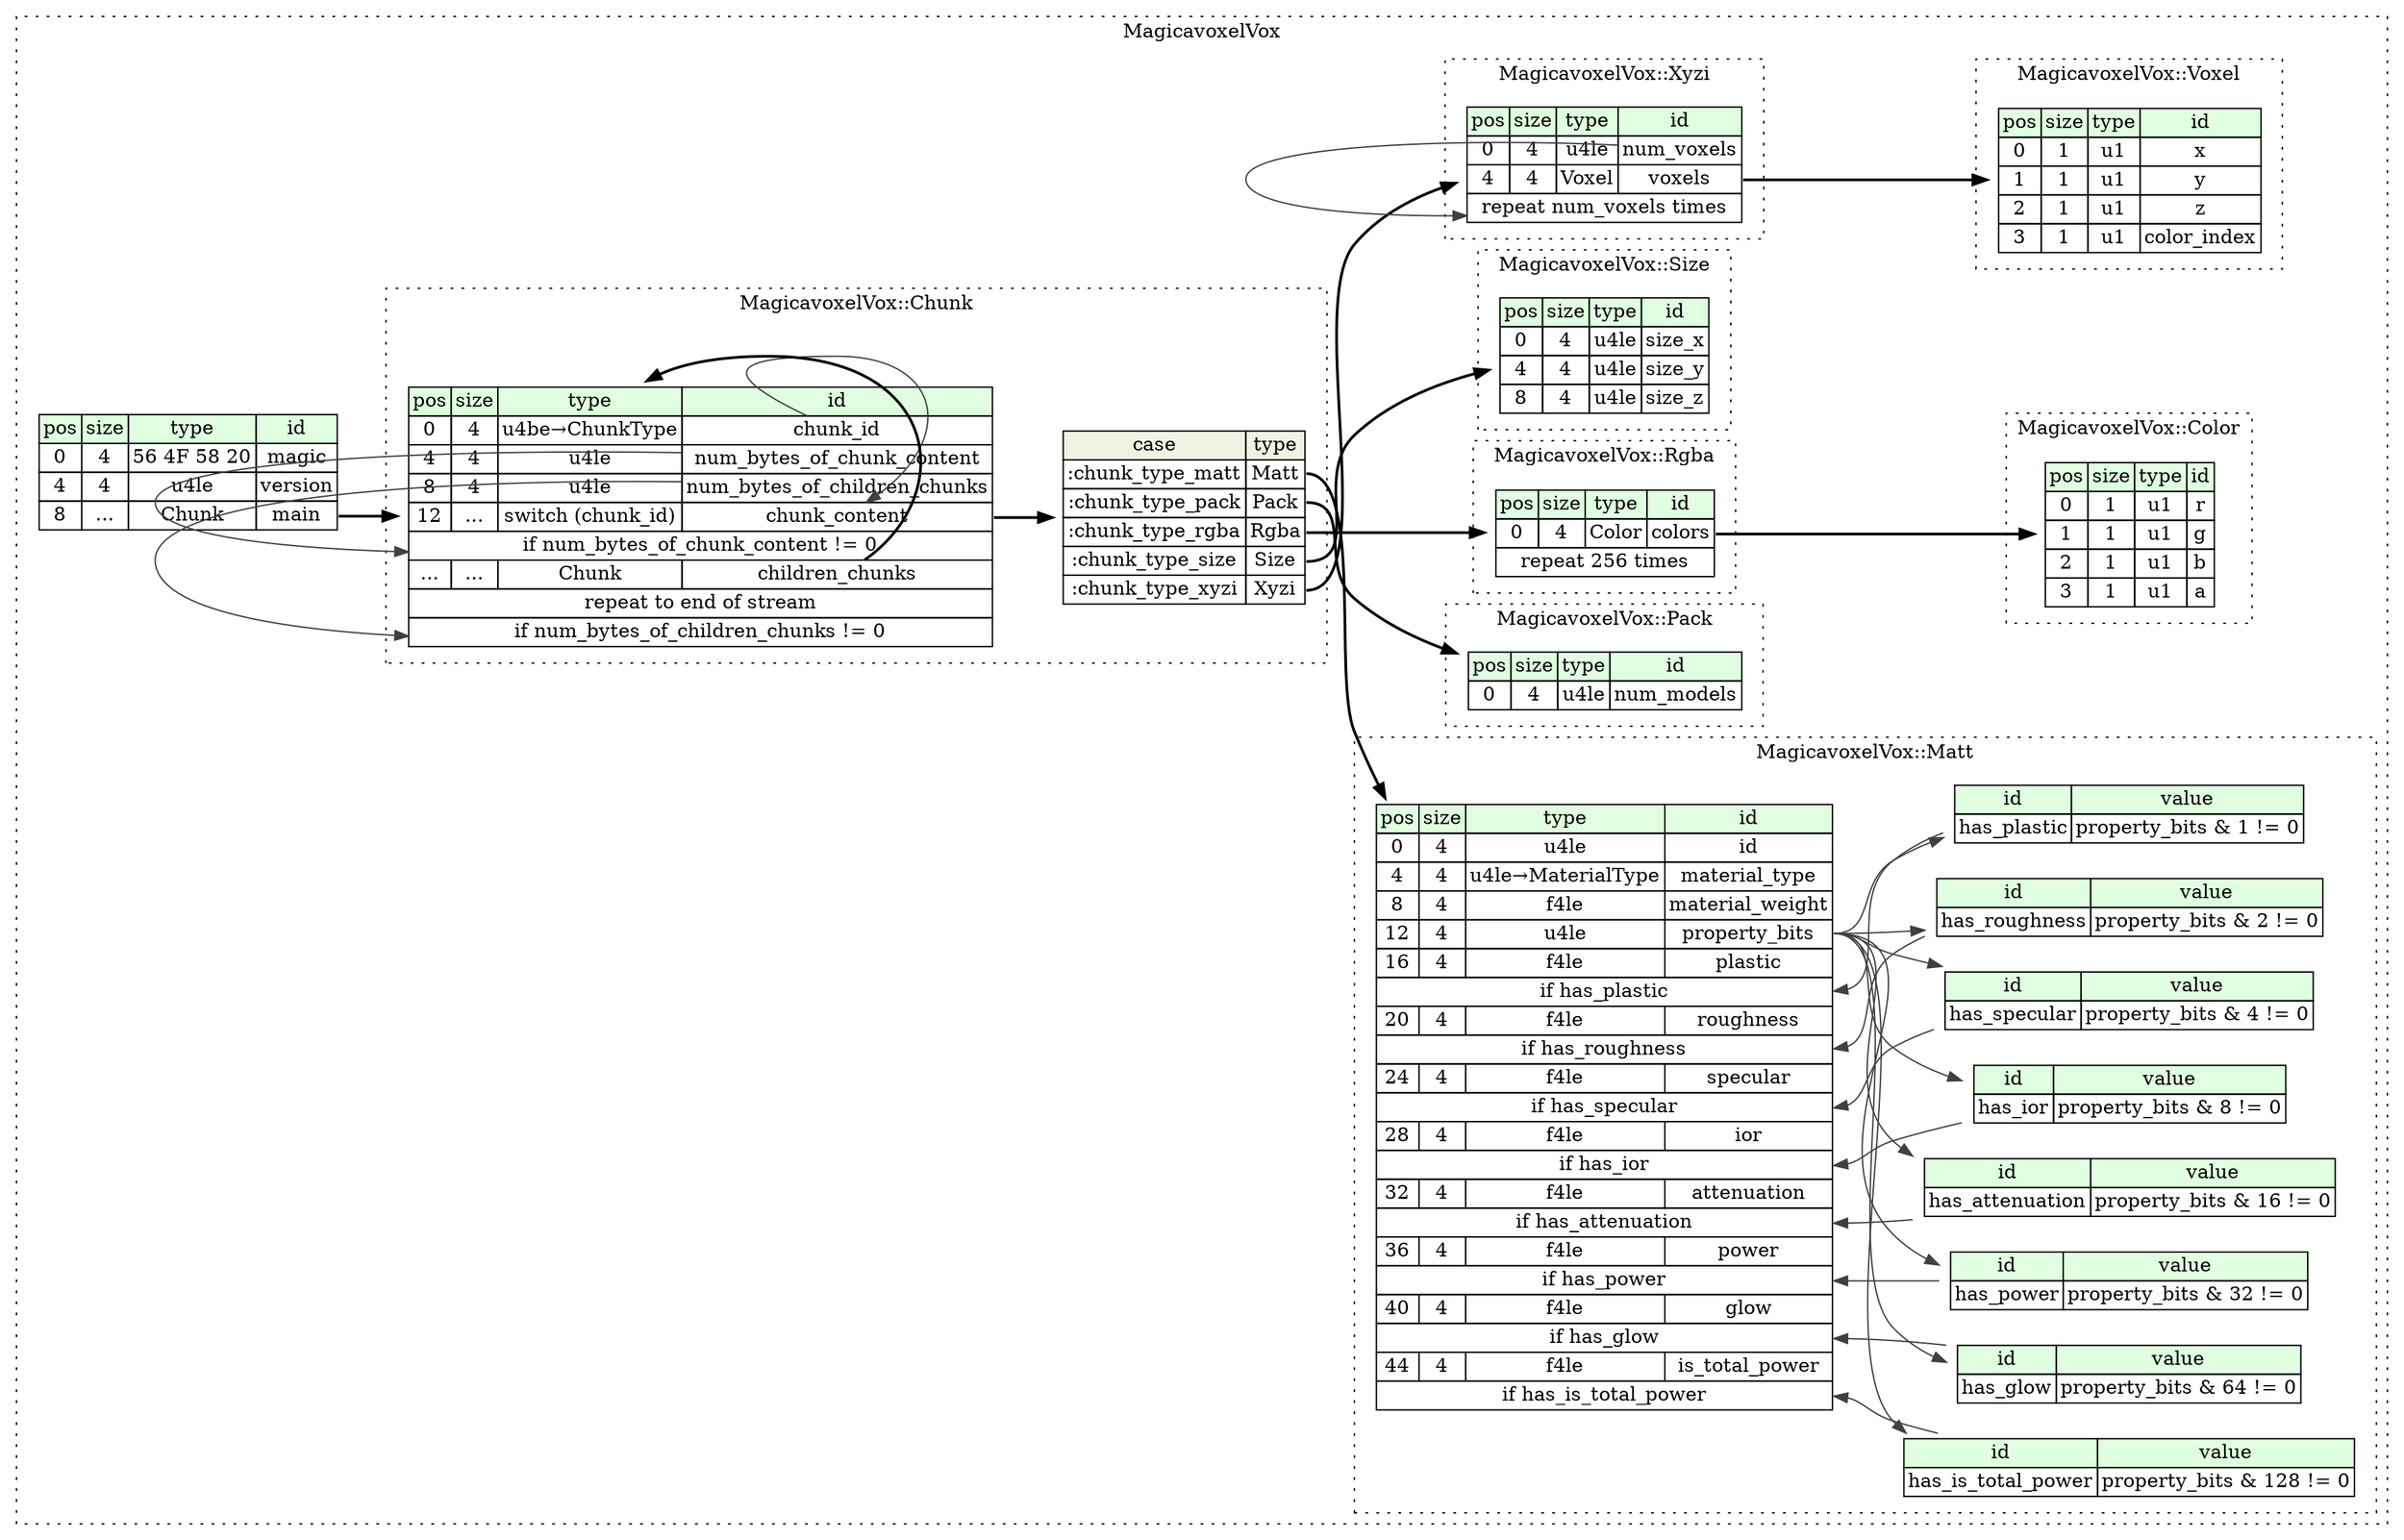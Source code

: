 digraph {
	rankdir=LR;
	node [shape=plaintext];
	subgraph cluster__magicavoxel_vox {
		label="MagicavoxelVox";
		graph[style=dotted];

		magicavoxel_vox__seq [label=<<TABLE BORDER="0" CELLBORDER="1" CELLSPACING="0">
			<TR><TD BGCOLOR="#E0FFE0">pos</TD><TD BGCOLOR="#E0FFE0">size</TD><TD BGCOLOR="#E0FFE0">type</TD><TD BGCOLOR="#E0FFE0">id</TD></TR>
			<TR><TD PORT="magic_pos">0</TD><TD PORT="magic_size">4</TD><TD>56 4F 58 20</TD><TD PORT="magic_type">magic</TD></TR>
			<TR><TD PORT="version_pos">4</TD><TD PORT="version_size">4</TD><TD>u4le</TD><TD PORT="version_type">version</TD></TR>
			<TR><TD PORT="main_pos">8</TD><TD PORT="main_size">...</TD><TD>Chunk</TD><TD PORT="main_type">main</TD></TR>
		</TABLE>>];
		subgraph cluster__chunk {
			label="MagicavoxelVox::Chunk";
			graph[style=dotted];

			chunk__seq [label=<<TABLE BORDER="0" CELLBORDER="1" CELLSPACING="0">
				<TR><TD BGCOLOR="#E0FFE0">pos</TD><TD BGCOLOR="#E0FFE0">size</TD><TD BGCOLOR="#E0FFE0">type</TD><TD BGCOLOR="#E0FFE0">id</TD></TR>
				<TR><TD PORT="chunk_id_pos">0</TD><TD PORT="chunk_id_size">4</TD><TD>u4be→ChunkType</TD><TD PORT="chunk_id_type">chunk_id</TD></TR>
				<TR><TD PORT="num_bytes_of_chunk_content_pos">4</TD><TD PORT="num_bytes_of_chunk_content_size">4</TD><TD>u4le</TD><TD PORT="num_bytes_of_chunk_content_type">num_bytes_of_chunk_content</TD></TR>
				<TR><TD PORT="num_bytes_of_children_chunks_pos">8</TD><TD PORT="num_bytes_of_children_chunks_size">4</TD><TD>u4le</TD><TD PORT="num_bytes_of_children_chunks_type">num_bytes_of_children_chunks</TD></TR>
				<TR><TD PORT="chunk_content_pos">12</TD><TD PORT="chunk_content_size">...</TD><TD>switch (chunk_id)</TD><TD PORT="chunk_content_type">chunk_content</TD></TR>
				<TR><TD COLSPAN="4" PORT="chunk_content__if">if num_bytes_of_chunk_content != 0</TD></TR>
				<TR><TD PORT="children_chunks_pos">...</TD><TD PORT="children_chunks_size">...</TD><TD>Chunk</TD><TD PORT="children_chunks_type">children_chunks</TD></TR>
				<TR><TD COLSPAN="4" PORT="children_chunks__repeat">repeat to end of stream</TD></TR>
				<TR><TD COLSPAN="4" PORT="children_chunks__if">if num_bytes_of_children_chunks != 0</TD></TR>
			</TABLE>>];
chunk__seq_chunk_content_switch [label=<<TABLE BORDER="0" CELLBORDER="1" CELLSPACING="0">
	<TR><TD BGCOLOR="#F0F2E4">case</TD><TD BGCOLOR="#F0F2E4">type</TD></TR>
	<TR><TD>:chunk_type_matt</TD><TD PORT="case0">Matt</TD></TR>
	<TR><TD>:chunk_type_pack</TD><TD PORT="case1">Pack</TD></TR>
	<TR><TD>:chunk_type_rgba</TD><TD PORT="case2">Rgba</TD></TR>
	<TR><TD>:chunk_type_size</TD><TD PORT="case3">Size</TD></TR>
	<TR><TD>:chunk_type_xyzi</TD><TD PORT="case4">Xyzi</TD></TR>
</TABLE>>];
		}
		subgraph cluster__color {
			label="MagicavoxelVox::Color";
			graph[style=dotted];

			color__seq [label=<<TABLE BORDER="0" CELLBORDER="1" CELLSPACING="0">
				<TR><TD BGCOLOR="#E0FFE0">pos</TD><TD BGCOLOR="#E0FFE0">size</TD><TD BGCOLOR="#E0FFE0">type</TD><TD BGCOLOR="#E0FFE0">id</TD></TR>
				<TR><TD PORT="r_pos">0</TD><TD PORT="r_size">1</TD><TD>u1</TD><TD PORT="r_type">r</TD></TR>
				<TR><TD PORT="g_pos">1</TD><TD PORT="g_size">1</TD><TD>u1</TD><TD PORT="g_type">g</TD></TR>
				<TR><TD PORT="b_pos">2</TD><TD PORT="b_size">1</TD><TD>u1</TD><TD PORT="b_type">b</TD></TR>
				<TR><TD PORT="a_pos">3</TD><TD PORT="a_size">1</TD><TD>u1</TD><TD PORT="a_type">a</TD></TR>
			</TABLE>>];
		}
		subgraph cluster__matt {
			label="MagicavoxelVox::Matt";
			graph[style=dotted];

			matt__seq [label=<<TABLE BORDER="0" CELLBORDER="1" CELLSPACING="0">
				<TR><TD BGCOLOR="#E0FFE0">pos</TD><TD BGCOLOR="#E0FFE0">size</TD><TD BGCOLOR="#E0FFE0">type</TD><TD BGCOLOR="#E0FFE0">id</TD></TR>
				<TR><TD PORT="id_pos">0</TD><TD PORT="id_size">4</TD><TD>u4le</TD><TD PORT="id_type">id</TD></TR>
				<TR><TD PORT="material_type_pos">4</TD><TD PORT="material_type_size">4</TD><TD>u4le→MaterialType</TD><TD PORT="material_type_type">material_type</TD></TR>
				<TR><TD PORT="material_weight_pos">8</TD><TD PORT="material_weight_size">4</TD><TD>f4le</TD><TD PORT="material_weight_type">material_weight</TD></TR>
				<TR><TD PORT="property_bits_pos">12</TD><TD PORT="property_bits_size">4</TD><TD>u4le</TD><TD PORT="property_bits_type">property_bits</TD></TR>
				<TR><TD PORT="plastic_pos">16</TD><TD PORT="plastic_size">4</TD><TD>f4le</TD><TD PORT="plastic_type">plastic</TD></TR>
				<TR><TD COLSPAN="4" PORT="plastic__if">if has_plastic</TD></TR>
				<TR><TD PORT="roughness_pos">20</TD><TD PORT="roughness_size">4</TD><TD>f4le</TD><TD PORT="roughness_type">roughness</TD></TR>
				<TR><TD COLSPAN="4" PORT="roughness__if">if has_roughness</TD></TR>
				<TR><TD PORT="specular_pos">24</TD><TD PORT="specular_size">4</TD><TD>f4le</TD><TD PORT="specular_type">specular</TD></TR>
				<TR><TD COLSPAN="4" PORT="specular__if">if has_specular</TD></TR>
				<TR><TD PORT="ior_pos">28</TD><TD PORT="ior_size">4</TD><TD>f4le</TD><TD PORT="ior_type">ior</TD></TR>
				<TR><TD COLSPAN="4" PORT="ior__if">if has_ior</TD></TR>
				<TR><TD PORT="attenuation_pos">32</TD><TD PORT="attenuation_size">4</TD><TD>f4le</TD><TD PORT="attenuation_type">attenuation</TD></TR>
				<TR><TD COLSPAN="4" PORT="attenuation__if">if has_attenuation</TD></TR>
				<TR><TD PORT="power_pos">36</TD><TD PORT="power_size">4</TD><TD>f4le</TD><TD PORT="power_type">power</TD></TR>
				<TR><TD COLSPAN="4" PORT="power__if">if has_power</TD></TR>
				<TR><TD PORT="glow_pos">40</TD><TD PORT="glow_size">4</TD><TD>f4le</TD><TD PORT="glow_type">glow</TD></TR>
				<TR><TD COLSPAN="4" PORT="glow__if">if has_glow</TD></TR>
				<TR><TD PORT="is_total_power_pos">44</TD><TD PORT="is_total_power_size">4</TD><TD>f4le</TD><TD PORT="is_total_power_type">is_total_power</TD></TR>
				<TR><TD COLSPAN="4" PORT="is_total_power__if">if has_is_total_power</TD></TR>
			</TABLE>>];
			matt__inst__has_attenuation [label=<<TABLE BORDER="0" CELLBORDER="1" CELLSPACING="0">
				<TR><TD BGCOLOR="#E0FFE0">id</TD><TD BGCOLOR="#E0FFE0">value</TD></TR>
				<TR><TD>has_attenuation</TD><TD>property_bits &amp; 16 != 0</TD></TR>
			</TABLE>>];
			matt__inst__has_glow [label=<<TABLE BORDER="0" CELLBORDER="1" CELLSPACING="0">
				<TR><TD BGCOLOR="#E0FFE0">id</TD><TD BGCOLOR="#E0FFE0">value</TD></TR>
				<TR><TD>has_glow</TD><TD>property_bits &amp; 64 != 0</TD></TR>
			</TABLE>>];
			matt__inst__has_ior [label=<<TABLE BORDER="0" CELLBORDER="1" CELLSPACING="0">
				<TR><TD BGCOLOR="#E0FFE0">id</TD><TD BGCOLOR="#E0FFE0">value</TD></TR>
				<TR><TD>has_ior</TD><TD>property_bits &amp; 8 != 0</TD></TR>
			</TABLE>>];
			matt__inst__has_is_total_power [label=<<TABLE BORDER="0" CELLBORDER="1" CELLSPACING="0">
				<TR><TD BGCOLOR="#E0FFE0">id</TD><TD BGCOLOR="#E0FFE0">value</TD></TR>
				<TR><TD>has_is_total_power</TD><TD>property_bits &amp; 128 != 0</TD></TR>
			</TABLE>>];
			matt__inst__has_plastic [label=<<TABLE BORDER="0" CELLBORDER="1" CELLSPACING="0">
				<TR><TD BGCOLOR="#E0FFE0">id</TD><TD BGCOLOR="#E0FFE0">value</TD></TR>
				<TR><TD>has_plastic</TD><TD>property_bits &amp; 1 != 0</TD></TR>
			</TABLE>>];
			matt__inst__has_power [label=<<TABLE BORDER="0" CELLBORDER="1" CELLSPACING="0">
				<TR><TD BGCOLOR="#E0FFE0">id</TD><TD BGCOLOR="#E0FFE0">value</TD></TR>
				<TR><TD>has_power</TD><TD>property_bits &amp; 32 != 0</TD></TR>
			</TABLE>>];
			matt__inst__has_roughness [label=<<TABLE BORDER="0" CELLBORDER="1" CELLSPACING="0">
				<TR><TD BGCOLOR="#E0FFE0">id</TD><TD BGCOLOR="#E0FFE0">value</TD></TR>
				<TR><TD>has_roughness</TD><TD>property_bits &amp; 2 != 0</TD></TR>
			</TABLE>>];
			matt__inst__has_specular [label=<<TABLE BORDER="0" CELLBORDER="1" CELLSPACING="0">
				<TR><TD BGCOLOR="#E0FFE0">id</TD><TD BGCOLOR="#E0FFE0">value</TD></TR>
				<TR><TD>has_specular</TD><TD>property_bits &amp; 4 != 0</TD></TR>
			</TABLE>>];
		}
		subgraph cluster__pack {
			label="MagicavoxelVox::Pack";
			graph[style=dotted];

			pack__seq [label=<<TABLE BORDER="0" CELLBORDER="1" CELLSPACING="0">
				<TR><TD BGCOLOR="#E0FFE0">pos</TD><TD BGCOLOR="#E0FFE0">size</TD><TD BGCOLOR="#E0FFE0">type</TD><TD BGCOLOR="#E0FFE0">id</TD></TR>
				<TR><TD PORT="num_models_pos">0</TD><TD PORT="num_models_size">4</TD><TD>u4le</TD><TD PORT="num_models_type">num_models</TD></TR>
			</TABLE>>];
		}
		subgraph cluster__rgba {
			label="MagicavoxelVox::Rgba";
			graph[style=dotted];

			rgba__seq [label=<<TABLE BORDER="0" CELLBORDER="1" CELLSPACING="0">
				<TR><TD BGCOLOR="#E0FFE0">pos</TD><TD BGCOLOR="#E0FFE0">size</TD><TD BGCOLOR="#E0FFE0">type</TD><TD BGCOLOR="#E0FFE0">id</TD></TR>
				<TR><TD PORT="colors_pos">0</TD><TD PORT="colors_size">4</TD><TD>Color</TD><TD PORT="colors_type">colors</TD></TR>
				<TR><TD COLSPAN="4" PORT="colors__repeat">repeat 256 times</TD></TR>
			</TABLE>>];
		}
		subgraph cluster__size {
			label="MagicavoxelVox::Size";
			graph[style=dotted];

			size__seq [label=<<TABLE BORDER="0" CELLBORDER="1" CELLSPACING="0">
				<TR><TD BGCOLOR="#E0FFE0">pos</TD><TD BGCOLOR="#E0FFE0">size</TD><TD BGCOLOR="#E0FFE0">type</TD><TD BGCOLOR="#E0FFE0">id</TD></TR>
				<TR><TD PORT="size_x_pos">0</TD><TD PORT="size_x_size">4</TD><TD>u4le</TD><TD PORT="size_x_type">size_x</TD></TR>
				<TR><TD PORT="size_y_pos">4</TD><TD PORT="size_y_size">4</TD><TD>u4le</TD><TD PORT="size_y_type">size_y</TD></TR>
				<TR><TD PORT="size_z_pos">8</TD><TD PORT="size_z_size">4</TD><TD>u4le</TD><TD PORT="size_z_type">size_z</TD></TR>
			</TABLE>>];
		}
		subgraph cluster__voxel {
			label="MagicavoxelVox::Voxel";
			graph[style=dotted];

			voxel__seq [label=<<TABLE BORDER="0" CELLBORDER="1" CELLSPACING="0">
				<TR><TD BGCOLOR="#E0FFE0">pos</TD><TD BGCOLOR="#E0FFE0">size</TD><TD BGCOLOR="#E0FFE0">type</TD><TD BGCOLOR="#E0FFE0">id</TD></TR>
				<TR><TD PORT="x_pos">0</TD><TD PORT="x_size">1</TD><TD>u1</TD><TD PORT="x_type">x</TD></TR>
				<TR><TD PORT="y_pos">1</TD><TD PORT="y_size">1</TD><TD>u1</TD><TD PORT="y_type">y</TD></TR>
				<TR><TD PORT="z_pos">2</TD><TD PORT="z_size">1</TD><TD>u1</TD><TD PORT="z_type">z</TD></TR>
				<TR><TD PORT="color_index_pos">3</TD><TD PORT="color_index_size">1</TD><TD>u1</TD><TD PORT="color_index_type">color_index</TD></TR>
			</TABLE>>];
		}
		subgraph cluster__xyzi {
			label="MagicavoxelVox::Xyzi";
			graph[style=dotted];

			xyzi__seq [label=<<TABLE BORDER="0" CELLBORDER="1" CELLSPACING="0">
				<TR><TD BGCOLOR="#E0FFE0">pos</TD><TD BGCOLOR="#E0FFE0">size</TD><TD BGCOLOR="#E0FFE0">type</TD><TD BGCOLOR="#E0FFE0">id</TD></TR>
				<TR><TD PORT="num_voxels_pos">0</TD><TD PORT="num_voxels_size">4</TD><TD>u4le</TD><TD PORT="num_voxels_type">num_voxels</TD></TR>
				<TR><TD PORT="voxels_pos">4</TD><TD PORT="voxels_size">4</TD><TD>Voxel</TD><TD PORT="voxels_type">voxels</TD></TR>
				<TR><TD COLSPAN="4" PORT="voxels__repeat">repeat num_voxels times</TD></TR>
			</TABLE>>];
		}
	}
	magicavoxel_vox__seq:main_type -> chunk__seq [style=bold];
	chunk__seq:chunk_content_type -> chunk__seq_chunk_content_switch [style=bold];
	chunk__seq_chunk_content_switch:case0 -> matt__seq [style=bold];
	chunk__seq_chunk_content_switch:case1 -> pack__seq [style=bold];
	chunk__seq_chunk_content_switch:case2 -> rgba__seq [style=bold];
	chunk__seq_chunk_content_switch:case3 -> size__seq [style=bold];
	chunk__seq_chunk_content_switch:case4 -> xyzi__seq [style=bold];
	chunk__seq:chunk_id_type -> chunk__seq:chunk_content_type [color="#404040"];
	chunk__seq:num_bytes_of_chunk_content_type -> chunk__seq:chunk_content__if [color="#404040"];
	chunk__seq:children_chunks_type -> chunk__seq [style=bold];
	chunk__seq:num_bytes_of_children_chunks_type -> chunk__seq:children_chunks__if [color="#404040"];
	matt__inst__has_plastic:has_plastic_type -> matt__seq:plastic__if [color="#404040"];
	matt__inst__has_roughness:has_roughness_type -> matt__seq:roughness__if [color="#404040"];
	matt__inst__has_specular:has_specular_type -> matt__seq:specular__if [color="#404040"];
	matt__inst__has_ior:has_ior_type -> matt__seq:ior__if [color="#404040"];
	matt__inst__has_attenuation:has_attenuation_type -> matt__seq:attenuation__if [color="#404040"];
	matt__inst__has_power:has_power_type -> matt__seq:power__if [color="#404040"];
	matt__inst__has_glow:has_glow_type -> matt__seq:glow__if [color="#404040"];
	matt__inst__has_is_total_power:has_is_total_power_type -> matt__seq:is_total_power__if [color="#404040"];
	matt__seq:property_bits_type -> matt__inst__has_attenuation [color="#404040"];
	matt__seq:property_bits_type -> matt__inst__has_glow [color="#404040"];
	matt__seq:property_bits_type -> matt__inst__has_ior [color="#404040"];
	matt__seq:property_bits_type -> matt__inst__has_is_total_power [color="#404040"];
	matt__seq:property_bits_type -> matt__inst__has_plastic [color="#404040"];
	matt__seq:property_bits_type -> matt__inst__has_power [color="#404040"];
	matt__seq:property_bits_type -> matt__inst__has_roughness [color="#404040"];
	matt__seq:property_bits_type -> matt__inst__has_specular [color="#404040"];
	rgba__seq:colors_type -> color__seq [style=bold];
	xyzi__seq:voxels_type -> voxel__seq [style=bold];
	xyzi__seq:num_voxels_type -> xyzi__seq:voxels__repeat [color="#404040"];
}
